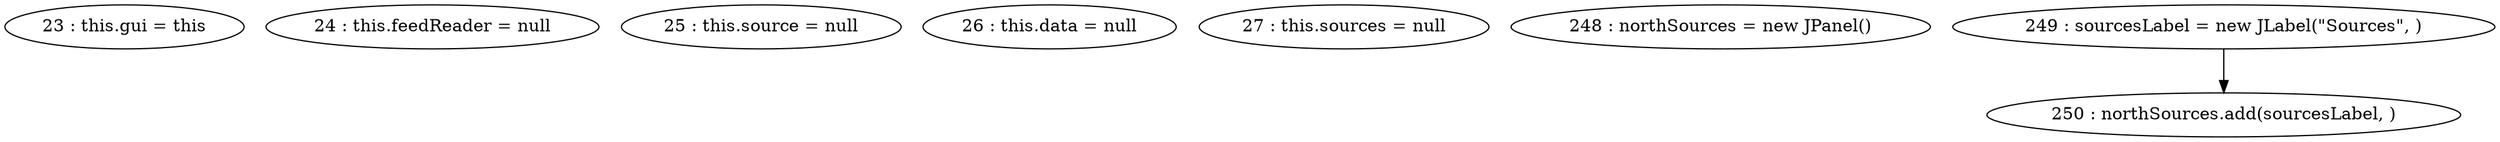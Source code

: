 digraph G {
"23 : this.gui = this"
"24 : this.feedReader = null"
"25 : this.source = null"
"26 : this.data = null"
"27 : this.sources = null"
"248 : northSources = new JPanel()"
"249 : sourcesLabel = new JLabel(\"Sources\", )"
"249 : sourcesLabel = new JLabel(\"Sources\", )" -> "250 : northSources.add(sourcesLabel, )"
"250 : northSources.add(sourcesLabel, )"
}
